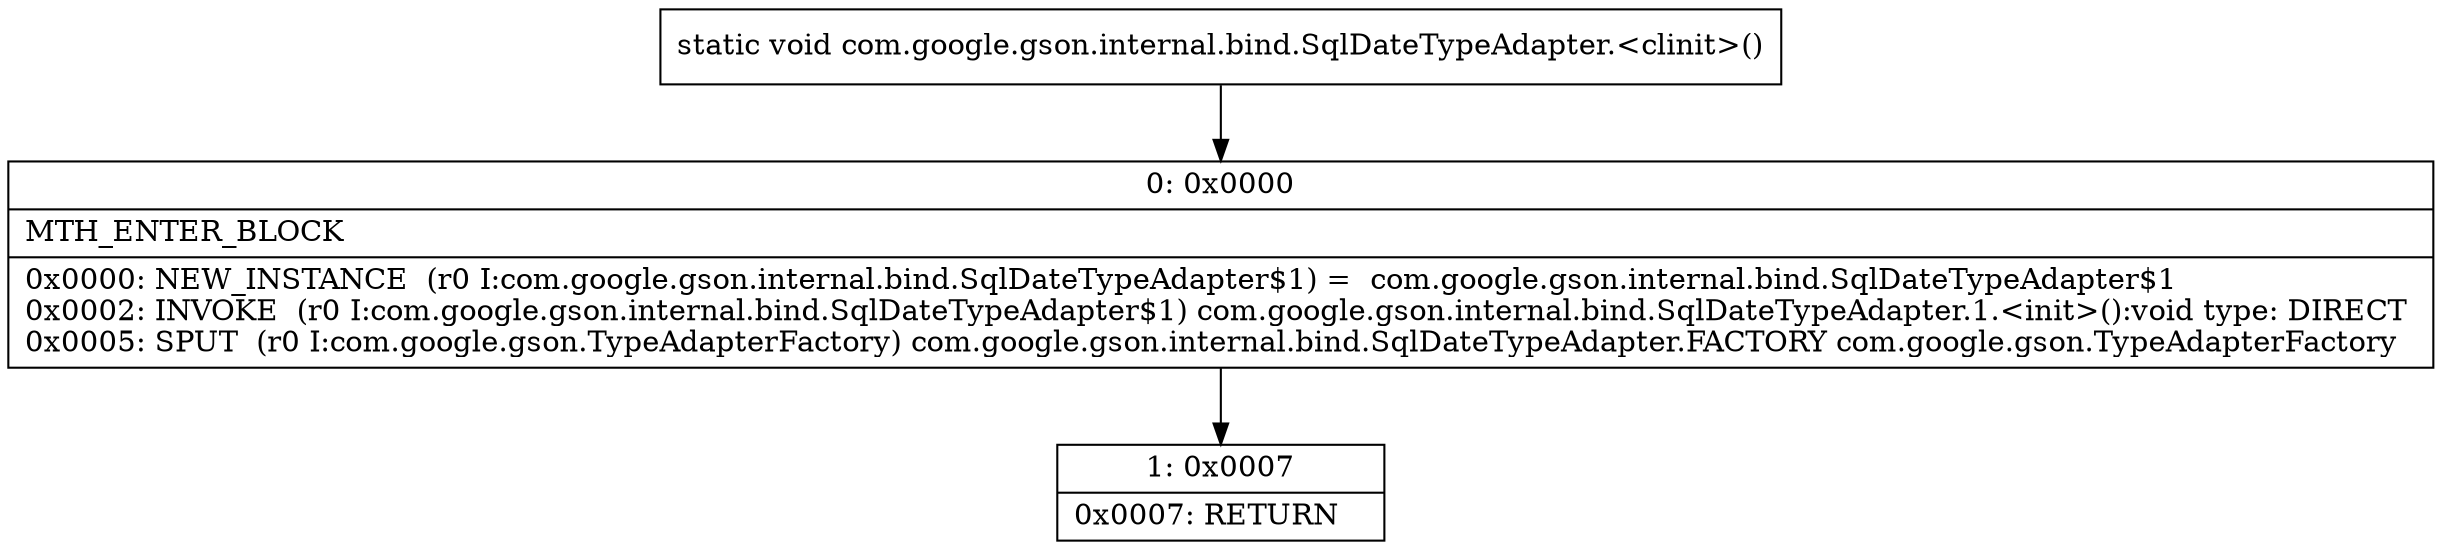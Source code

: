 digraph "CFG forcom.google.gson.internal.bind.SqlDateTypeAdapter.\<clinit\>()V" {
Node_0 [shape=record,label="{0\:\ 0x0000|MTH_ENTER_BLOCK\l|0x0000: NEW_INSTANCE  (r0 I:com.google.gson.internal.bind.SqlDateTypeAdapter$1) =  com.google.gson.internal.bind.SqlDateTypeAdapter$1 \l0x0002: INVOKE  (r0 I:com.google.gson.internal.bind.SqlDateTypeAdapter$1) com.google.gson.internal.bind.SqlDateTypeAdapter.1.\<init\>():void type: DIRECT \l0x0005: SPUT  (r0 I:com.google.gson.TypeAdapterFactory) com.google.gson.internal.bind.SqlDateTypeAdapter.FACTORY com.google.gson.TypeAdapterFactory \l}"];
Node_1 [shape=record,label="{1\:\ 0x0007|0x0007: RETURN   \l}"];
MethodNode[shape=record,label="{static void com.google.gson.internal.bind.SqlDateTypeAdapter.\<clinit\>() }"];
MethodNode -> Node_0;
Node_0 -> Node_1;
}

